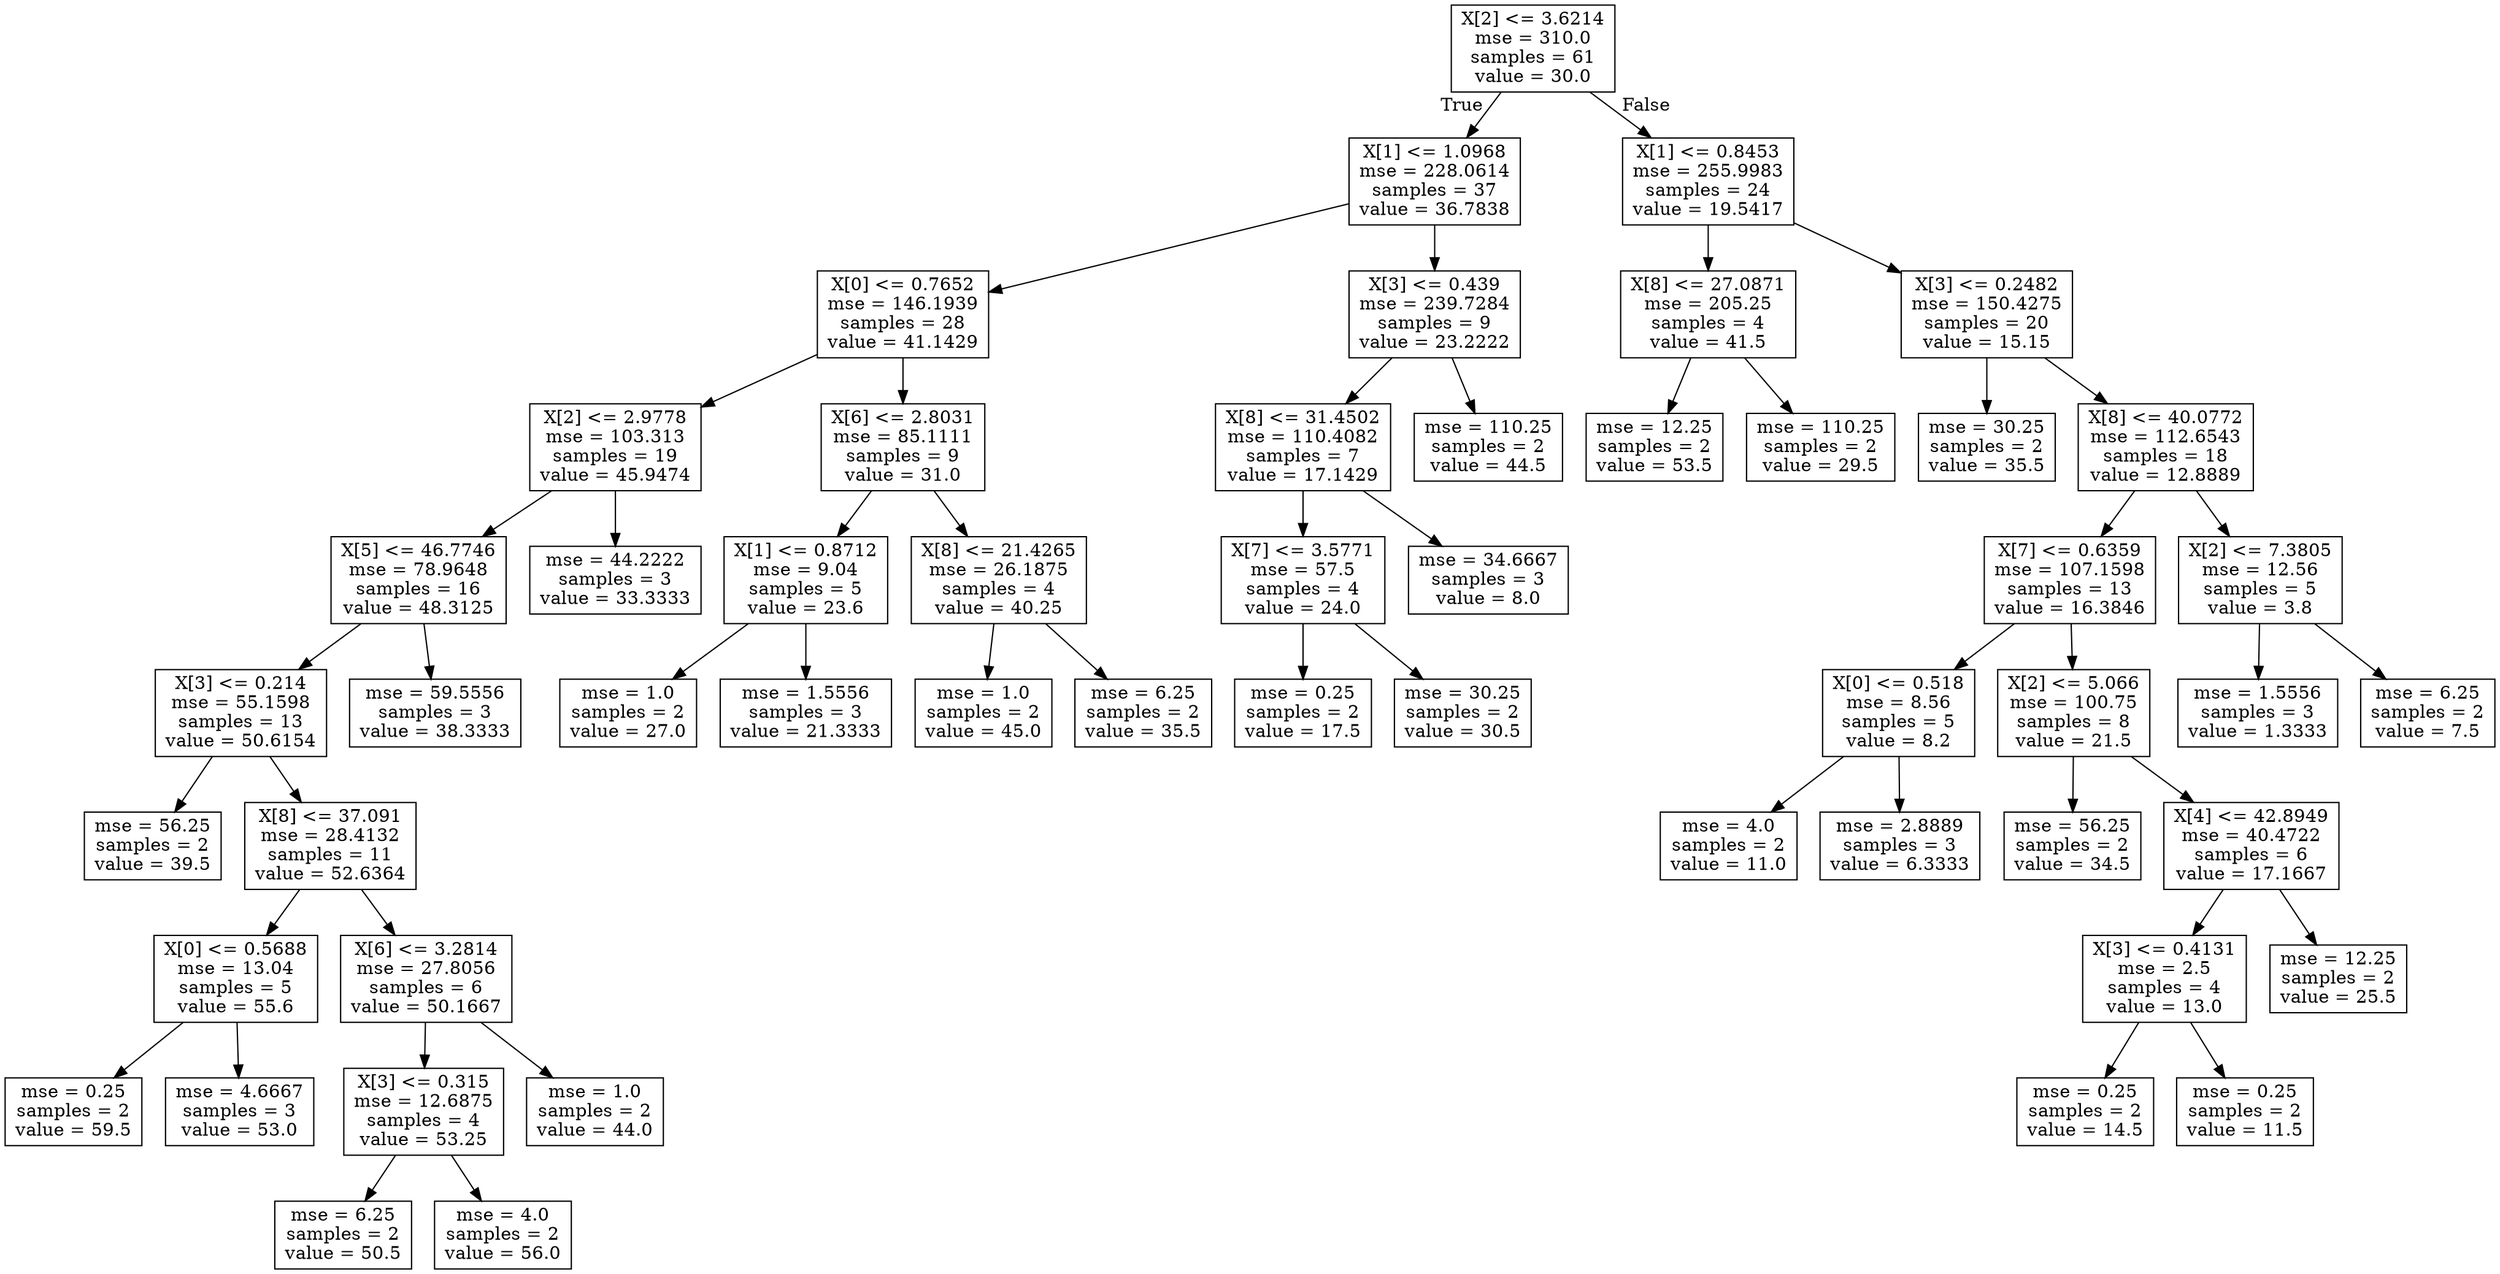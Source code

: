 digraph Tree {
node [shape=box] ;
0 [label="X[2] <= 3.6214\nmse = 310.0\nsamples = 61\nvalue = 30.0"] ;
1 [label="X[1] <= 1.0968\nmse = 228.0614\nsamples = 37\nvalue = 36.7838"] ;
0 -> 1 [labeldistance=2.5, labelangle=45, headlabel="True"] ;
2 [label="X[0] <= 0.7652\nmse = 146.1939\nsamples = 28\nvalue = 41.1429"] ;
1 -> 2 ;
3 [label="X[2] <= 2.9778\nmse = 103.313\nsamples = 19\nvalue = 45.9474"] ;
2 -> 3 ;
4 [label="X[5] <= 46.7746\nmse = 78.9648\nsamples = 16\nvalue = 48.3125"] ;
3 -> 4 ;
5 [label="X[3] <= 0.214\nmse = 55.1598\nsamples = 13\nvalue = 50.6154"] ;
4 -> 5 ;
6 [label="mse = 56.25\nsamples = 2\nvalue = 39.5"] ;
5 -> 6 ;
7 [label="X[8] <= 37.091\nmse = 28.4132\nsamples = 11\nvalue = 52.6364"] ;
5 -> 7 ;
8 [label="X[0] <= 0.5688\nmse = 13.04\nsamples = 5\nvalue = 55.6"] ;
7 -> 8 ;
9 [label="mse = 0.25\nsamples = 2\nvalue = 59.5"] ;
8 -> 9 ;
10 [label="mse = 4.6667\nsamples = 3\nvalue = 53.0"] ;
8 -> 10 ;
11 [label="X[6] <= 3.2814\nmse = 27.8056\nsamples = 6\nvalue = 50.1667"] ;
7 -> 11 ;
12 [label="X[3] <= 0.315\nmse = 12.6875\nsamples = 4\nvalue = 53.25"] ;
11 -> 12 ;
13 [label="mse = 6.25\nsamples = 2\nvalue = 50.5"] ;
12 -> 13 ;
14 [label="mse = 4.0\nsamples = 2\nvalue = 56.0"] ;
12 -> 14 ;
15 [label="mse = 1.0\nsamples = 2\nvalue = 44.0"] ;
11 -> 15 ;
16 [label="mse = 59.5556\nsamples = 3\nvalue = 38.3333"] ;
4 -> 16 ;
17 [label="mse = 44.2222\nsamples = 3\nvalue = 33.3333"] ;
3 -> 17 ;
18 [label="X[6] <= 2.8031\nmse = 85.1111\nsamples = 9\nvalue = 31.0"] ;
2 -> 18 ;
19 [label="X[1] <= 0.8712\nmse = 9.04\nsamples = 5\nvalue = 23.6"] ;
18 -> 19 ;
20 [label="mse = 1.0\nsamples = 2\nvalue = 27.0"] ;
19 -> 20 ;
21 [label="mse = 1.5556\nsamples = 3\nvalue = 21.3333"] ;
19 -> 21 ;
22 [label="X[8] <= 21.4265\nmse = 26.1875\nsamples = 4\nvalue = 40.25"] ;
18 -> 22 ;
23 [label="mse = 1.0\nsamples = 2\nvalue = 45.0"] ;
22 -> 23 ;
24 [label="mse = 6.25\nsamples = 2\nvalue = 35.5"] ;
22 -> 24 ;
25 [label="X[3] <= 0.439\nmse = 239.7284\nsamples = 9\nvalue = 23.2222"] ;
1 -> 25 ;
26 [label="X[8] <= 31.4502\nmse = 110.4082\nsamples = 7\nvalue = 17.1429"] ;
25 -> 26 ;
27 [label="X[7] <= 3.5771\nmse = 57.5\nsamples = 4\nvalue = 24.0"] ;
26 -> 27 ;
28 [label="mse = 0.25\nsamples = 2\nvalue = 17.5"] ;
27 -> 28 ;
29 [label="mse = 30.25\nsamples = 2\nvalue = 30.5"] ;
27 -> 29 ;
30 [label="mse = 34.6667\nsamples = 3\nvalue = 8.0"] ;
26 -> 30 ;
31 [label="mse = 110.25\nsamples = 2\nvalue = 44.5"] ;
25 -> 31 ;
32 [label="X[1] <= 0.8453\nmse = 255.9983\nsamples = 24\nvalue = 19.5417"] ;
0 -> 32 [labeldistance=2.5, labelangle=-45, headlabel="False"] ;
33 [label="X[8] <= 27.0871\nmse = 205.25\nsamples = 4\nvalue = 41.5"] ;
32 -> 33 ;
34 [label="mse = 12.25\nsamples = 2\nvalue = 53.5"] ;
33 -> 34 ;
35 [label="mse = 110.25\nsamples = 2\nvalue = 29.5"] ;
33 -> 35 ;
36 [label="X[3] <= 0.2482\nmse = 150.4275\nsamples = 20\nvalue = 15.15"] ;
32 -> 36 ;
37 [label="mse = 30.25\nsamples = 2\nvalue = 35.5"] ;
36 -> 37 ;
38 [label="X[8] <= 40.0772\nmse = 112.6543\nsamples = 18\nvalue = 12.8889"] ;
36 -> 38 ;
39 [label="X[7] <= 0.6359\nmse = 107.1598\nsamples = 13\nvalue = 16.3846"] ;
38 -> 39 ;
40 [label="X[0] <= 0.518\nmse = 8.56\nsamples = 5\nvalue = 8.2"] ;
39 -> 40 ;
41 [label="mse = 4.0\nsamples = 2\nvalue = 11.0"] ;
40 -> 41 ;
42 [label="mse = 2.8889\nsamples = 3\nvalue = 6.3333"] ;
40 -> 42 ;
43 [label="X[2] <= 5.066\nmse = 100.75\nsamples = 8\nvalue = 21.5"] ;
39 -> 43 ;
44 [label="mse = 56.25\nsamples = 2\nvalue = 34.5"] ;
43 -> 44 ;
45 [label="X[4] <= 42.8949\nmse = 40.4722\nsamples = 6\nvalue = 17.1667"] ;
43 -> 45 ;
46 [label="X[3] <= 0.4131\nmse = 2.5\nsamples = 4\nvalue = 13.0"] ;
45 -> 46 ;
47 [label="mse = 0.25\nsamples = 2\nvalue = 14.5"] ;
46 -> 47 ;
48 [label="mse = 0.25\nsamples = 2\nvalue = 11.5"] ;
46 -> 48 ;
49 [label="mse = 12.25\nsamples = 2\nvalue = 25.5"] ;
45 -> 49 ;
50 [label="X[2] <= 7.3805\nmse = 12.56\nsamples = 5\nvalue = 3.8"] ;
38 -> 50 ;
51 [label="mse = 1.5556\nsamples = 3\nvalue = 1.3333"] ;
50 -> 51 ;
52 [label="mse = 6.25\nsamples = 2\nvalue = 7.5"] ;
50 -> 52 ;
}